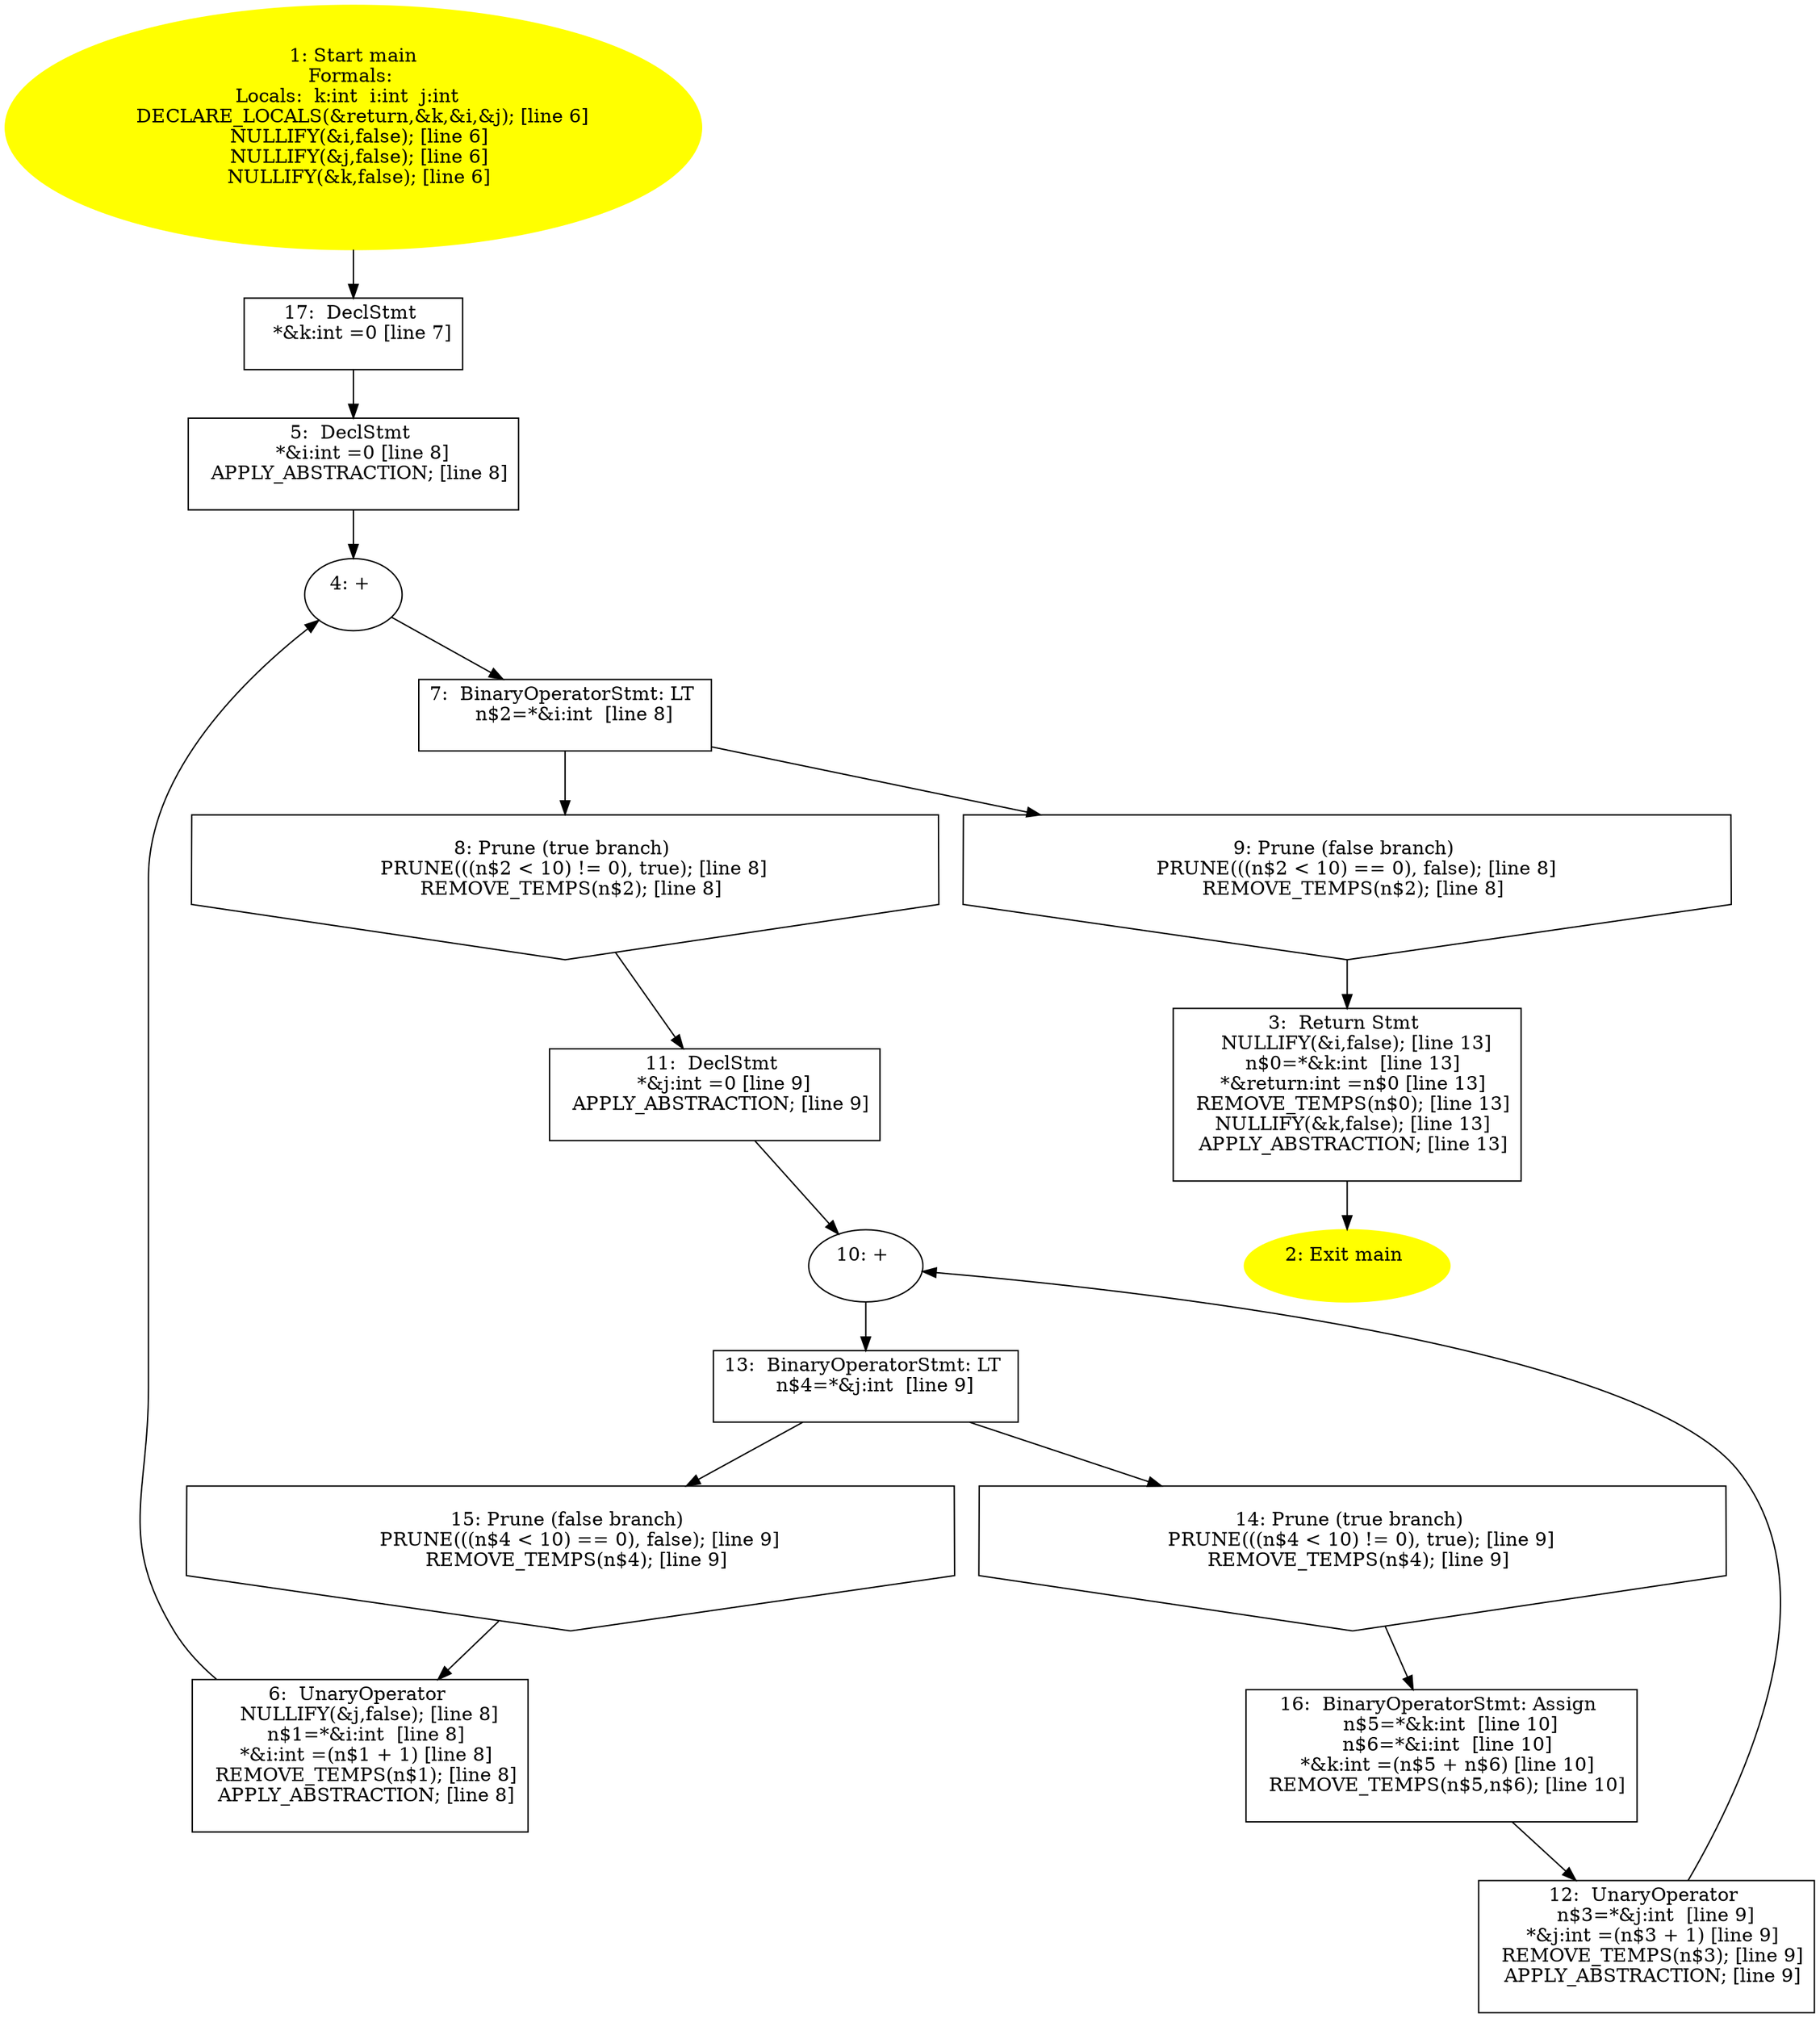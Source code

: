 digraph iCFG {
17 [label="17:  DeclStmt \n   *&k:int =0 [line 7]\n " shape="box"]
	

	 17 -> 5 ;
16 [label="16:  BinaryOperatorStmt: Assign \n   n$5=*&k:int  [line 10]\n  n$6=*&i:int  [line 10]\n  *&k:int =(n$5 + n$6) [line 10]\n  REMOVE_TEMPS(n$5,n$6); [line 10]\n " shape="box"]
	

	 16 -> 12 ;
15 [label="15: Prune (false branch) \n   PRUNE(((n$4 < 10) == 0), false); [line 9]\n  REMOVE_TEMPS(n$4); [line 9]\n " shape="invhouse"]
	

	 15 -> 6 ;
14 [label="14: Prune (true branch) \n   PRUNE(((n$4 < 10) != 0), true); [line 9]\n  REMOVE_TEMPS(n$4); [line 9]\n " shape="invhouse"]
	

	 14 -> 16 ;
13 [label="13:  BinaryOperatorStmt: LT \n   n$4=*&j:int  [line 9]\n " shape="box"]
	

	 13 -> 14 ;
	 13 -> 15 ;
12 [label="12:  UnaryOperator \n   n$3=*&j:int  [line 9]\n  *&j:int =(n$3 + 1) [line 9]\n  REMOVE_TEMPS(n$3); [line 9]\n  APPLY_ABSTRACTION; [line 9]\n " shape="box"]
	

	 12 -> 10 ;
11 [label="11:  DeclStmt \n   *&j:int =0 [line 9]\n  APPLY_ABSTRACTION; [line 9]\n " shape="box"]
	

	 11 -> 10 ;
10 [label="10: + \n  " ]
	

	 10 -> 13 ;
9 [label="9: Prune (false branch) \n   PRUNE(((n$2 < 10) == 0), false); [line 8]\n  REMOVE_TEMPS(n$2); [line 8]\n " shape="invhouse"]
	

	 9 -> 3 ;
8 [label="8: Prune (true branch) \n   PRUNE(((n$2 < 10) != 0), true); [line 8]\n  REMOVE_TEMPS(n$2); [line 8]\n " shape="invhouse"]
	

	 8 -> 11 ;
7 [label="7:  BinaryOperatorStmt: LT \n   n$2=*&i:int  [line 8]\n " shape="box"]
	

	 7 -> 8 ;
	 7 -> 9 ;
6 [label="6:  UnaryOperator \n   NULLIFY(&j,false); [line 8]\n  n$1=*&i:int  [line 8]\n  *&i:int =(n$1 + 1) [line 8]\n  REMOVE_TEMPS(n$1); [line 8]\n  APPLY_ABSTRACTION; [line 8]\n " shape="box"]
	

	 6 -> 4 ;
5 [label="5:  DeclStmt \n   *&i:int =0 [line 8]\n  APPLY_ABSTRACTION; [line 8]\n " shape="box"]
	

	 5 -> 4 ;
4 [label="4: + \n  " ]
	

	 4 -> 7 ;
3 [label="3:  Return Stmt \n   NULLIFY(&i,false); [line 13]\n  n$0=*&k:int  [line 13]\n  *&return:int =n$0 [line 13]\n  REMOVE_TEMPS(n$0); [line 13]\n  NULLIFY(&k,false); [line 13]\n  APPLY_ABSTRACTION; [line 13]\n " shape="box"]
	

	 3 -> 2 ;
2 [label="2: Exit main \n  " color=yellow style=filled]
	

1 [label="1: Start main\nFormals: \nLocals:  k:int  i:int  j:int  \n   DECLARE_LOCALS(&return,&k,&i,&j); [line 6]\n  NULLIFY(&i,false); [line 6]\n  NULLIFY(&j,false); [line 6]\n  NULLIFY(&k,false); [line 6]\n " color=yellow style=filled]
	

	 1 -> 17 ;
}
